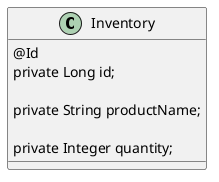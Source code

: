@startuml

class Inventory {

    @Id
    private Long id;

    private String productName;

    private Integer quantity;

}

@enduml